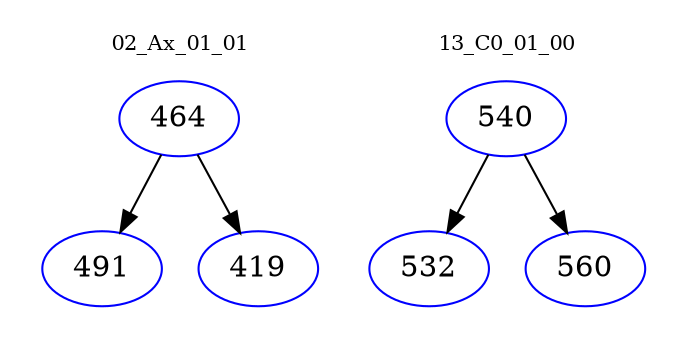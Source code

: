 digraph{
subgraph cluster_0 {
color = white
label = "02_Ax_01_01";
fontsize=10;
T0_464 [label="464", color="blue"]
T0_464 -> T0_491 [color="black"]
T0_491 [label="491", color="blue"]
T0_464 -> T0_419 [color="black"]
T0_419 [label="419", color="blue"]
}
subgraph cluster_1 {
color = white
label = "13_C0_01_00";
fontsize=10;
T1_540 [label="540", color="blue"]
T1_540 -> T1_532 [color="black"]
T1_532 [label="532", color="blue"]
T1_540 -> T1_560 [color="black"]
T1_560 [label="560", color="blue"]
}
}
